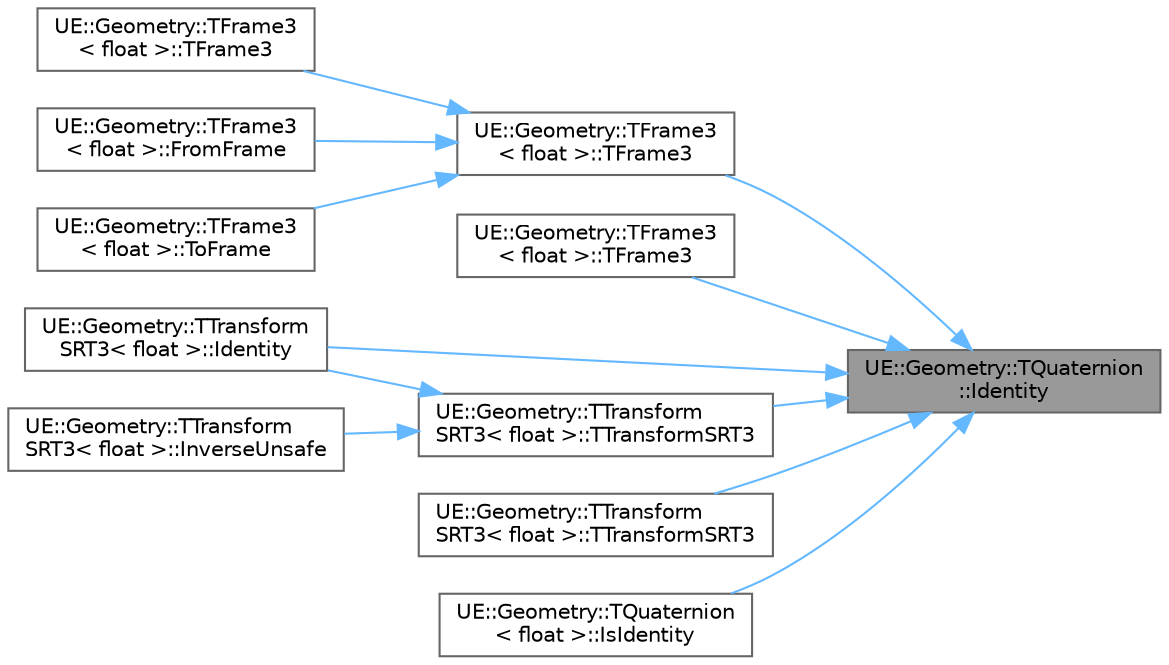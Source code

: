 digraph "UE::Geometry::TQuaternion::Identity"
{
 // INTERACTIVE_SVG=YES
 // LATEX_PDF_SIZE
  bgcolor="transparent";
  edge [fontname=Helvetica,fontsize=10,labelfontname=Helvetica,labelfontsize=10];
  node [fontname=Helvetica,fontsize=10,shape=box,height=0.2,width=0.4];
  rankdir="RL";
  Node1 [id="Node000001",label="UE::Geometry::TQuaternion\l::Identity",height=0.2,width=0.4,color="gray40", fillcolor="grey60", style="filled", fontcolor="black",tooltip=" "];
  Node1 -> Node2 [id="edge1_Node000001_Node000002",dir="back",color="steelblue1",style="solid",tooltip=" "];
  Node2 [id="Node000002",label="UE::Geometry::TFrame3\l\< float \>::TFrame3",height=0.2,width=0.4,color="grey40", fillcolor="white", style="filled",URL="$d6/d82/structUE_1_1Geometry_1_1TFrame3.html#a148a73eb3cdba984c35cd7693ae4b71f",tooltip=" "];
  Node2 -> Node3 [id="edge2_Node000002_Node000003",dir="back",color="steelblue1",style="solid",tooltip=" "];
  Node3 [id="Node000003",label="UE::Geometry::TFrame3\l\< float \>::TFrame3",height=0.2,width=0.4,color="grey40", fillcolor="white", style="filled",URL="$d6/d82/structUE_1_1Geometry_1_1TFrame3.html#ac91fbf26876d17ebd3a145c2b2cc63a6",tooltip=" "];
  Node2 -> Node4 [id="edge3_Node000002_Node000004",dir="back",color="steelblue1",style="solid",tooltip=" "];
  Node4 [id="Node000004",label="UE::Geometry::TFrame3\l\< float \>::FromFrame",height=0.2,width=0.4,color="grey40", fillcolor="white", style="filled",URL="$d6/d82/structUE_1_1Geometry_1_1TFrame3.html#ac00316e0284e93f352f6034486d5413b",tooltip=" "];
  Node2 -> Node5 [id="edge4_Node000002_Node000005",dir="back",color="steelblue1",style="solid",tooltip=" "];
  Node5 [id="Node000005",label="UE::Geometry::TFrame3\l\< float \>::ToFrame",height=0.2,width=0.4,color="grey40", fillcolor="white", style="filled",URL="$d6/d82/structUE_1_1Geometry_1_1TFrame3.html#a4c4081e28402f231bc248af1aadc053a",tooltip=" "];
  Node1 -> Node6 [id="edge5_Node000001_Node000006",dir="back",color="steelblue1",style="solid",tooltip=" "];
  Node6 [id="Node000006",label="UE::Geometry::TFrame3\l\< float \>::TFrame3",height=0.2,width=0.4,color="grey40", fillcolor="white", style="filled",URL="$d6/d82/structUE_1_1Geometry_1_1TFrame3.html#af4c09573d1f77713c815166179bf88ba",tooltip=" "];
  Node1 -> Node7 [id="edge6_Node000001_Node000007",dir="back",color="steelblue1",style="solid",tooltip=" "];
  Node7 [id="Node000007",label="UE::Geometry::TTransform\lSRT3\< float \>::TTransformSRT3",height=0.2,width=0.4,color="grey40", fillcolor="white", style="filled",URL="$d6/dfd/classUE_1_1Geometry_1_1TTransformSRT3.html#a9236637fa31ab6ca73ac151b51ef8336",tooltip=" "];
  Node7 -> Node8 [id="edge7_Node000007_Node000008",dir="back",color="steelblue1",style="solid",tooltip=" "];
  Node8 [id="Node000008",label="UE::Geometry::TTransform\lSRT3\< float \>::Identity",height=0.2,width=0.4,color="grey40", fillcolor="white", style="filled",URL="$d6/dfd/classUE_1_1Geometry_1_1TTransformSRT3.html#a0f18a2571930f868aff1ac5a6cb6167a",tooltip=" "];
  Node7 -> Node9 [id="edge8_Node000007_Node000009",dir="back",color="steelblue1",style="solid",tooltip=" "];
  Node9 [id="Node000009",label="UE::Geometry::TTransform\lSRT3\< float \>::InverseUnsafe",height=0.2,width=0.4,color="grey40", fillcolor="white", style="filled",URL="$d6/dfd/classUE_1_1Geometry_1_1TTransformSRT3.html#ad2b4845d85ed0d2b274f0701bb7fe36b",tooltip=" "];
  Node1 -> Node10 [id="edge9_Node000001_Node000010",dir="back",color="steelblue1",style="solid",tooltip=" "];
  Node10 [id="Node000010",label="UE::Geometry::TTransform\lSRT3\< float \>::TTransformSRT3",height=0.2,width=0.4,color="grey40", fillcolor="white", style="filled",URL="$d6/dfd/classUE_1_1Geometry_1_1TTransformSRT3.html#a0dbdeb461149c346f4dac33242de1507",tooltip=" "];
  Node1 -> Node8 [id="edge10_Node000001_Node000008",dir="back",color="steelblue1",style="solid",tooltip=" "];
  Node1 -> Node11 [id="edge11_Node000001_Node000011",dir="back",color="steelblue1",style="solid",tooltip=" "];
  Node11 [id="Node000011",label="UE::Geometry::TQuaternion\l\< float \>::IsIdentity",height=0.2,width=0.4,color="grey40", fillcolor="white", style="filled",URL="$d7/d55/structUE_1_1Geometry_1_1TQuaternion.html#acc9d644e91446d487cc4d372b64c1ece",tooltip=" "];
}
